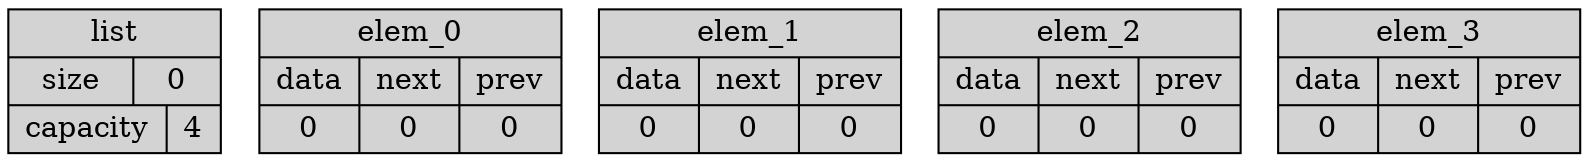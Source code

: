digraph G {
list [
shape=record,
label="{list | {size | 0} | {capacity | 4}}",
fillcolor=lightgrey,
color=black,
style="filled",
];
elem_0 [
  shape=record,
  label="{elem_0 | {{data | 0} | {<next_0> next | 0} | {<prev_0> prev | 0}}}",
  fillcolor=lightgrey,
  color=black,
  style="filled"
];
elem_1 [
  shape=record,
  label="{elem_1 | {{data | 0} | {<next_1> next | 0} | {<prev_1> prev | 0}}}",
  fillcolor=lightgrey,
  color=black,
  style="filled"
];
elem_2 [
  shape=record,
  label="{elem_2 | {{data | 0} | {<next_2> next | 0} | {<prev_2> prev | 0}}}",
  fillcolor=lightgrey,
  color=black,
  style="filled"
];
elem_3 [
  shape=record,
  label="{elem_3 | {{data | 0} | {<next_3> next | 0} | {<prev_3> prev | 0}}}",
  fillcolor=lightgrey,
  color=black,
  style="filled"
];

}
